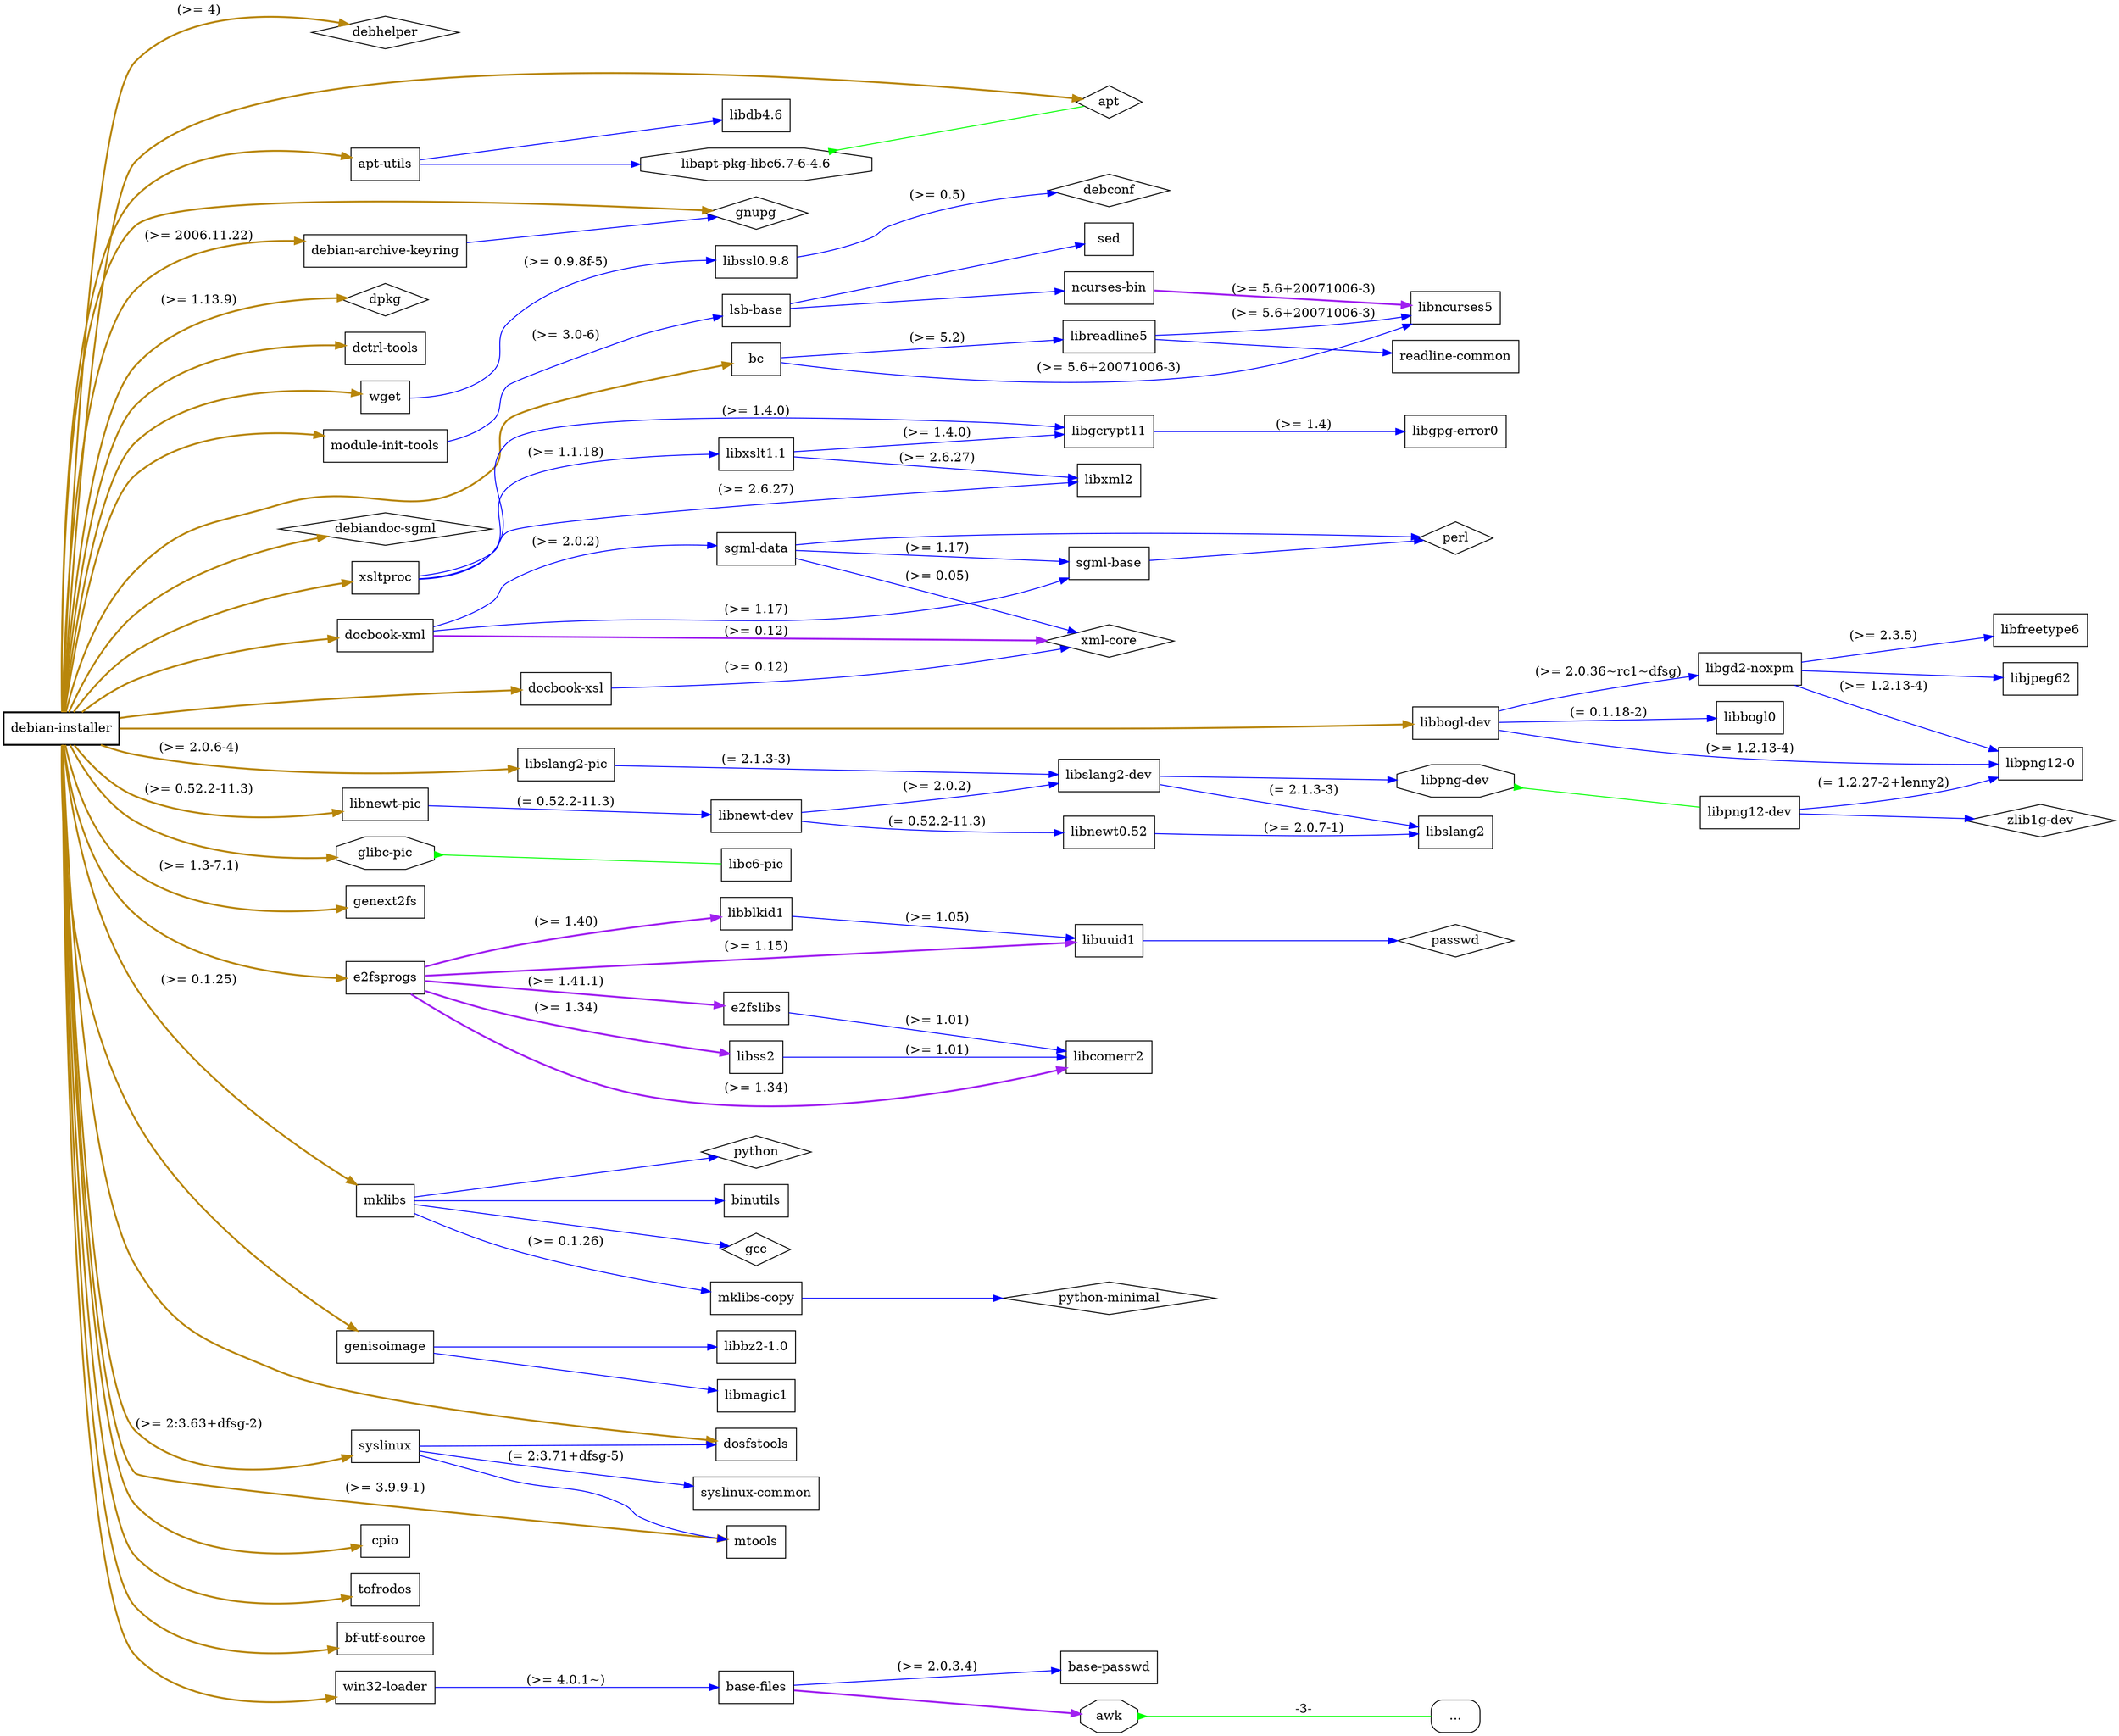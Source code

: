 digraph "debian-installer" {
	rankdir=LR;
	node [shape=box];
	"debian-installer" -> "debhelper" [color=darkgoldenrod,style=bold,label="(>= 4)"];
	"debian-installer" -> "apt" [color=darkgoldenrod,style=bold];
	"debian-installer" -> "apt-utils" [color=darkgoldenrod,style=bold];
	"apt-utils" -> "libapt-pkg-libc6.7-6-4.6" [color=blue];
	"libapt-pkg-libc6.7-6-4.6" -> "apt" [dir=back,arrowtail=inv,color=green];
	"libapt-pkg-libc6.7-6-4.6" [shape=octagon];
	"apt-utils" -> "libdb4.6" [color=blue];
	"debian-installer" -> "gnupg" [color=darkgoldenrod,style=bold];
	"debian-installer" -> "debian-archive-keyring" [color=darkgoldenrod,style=bold,label="(>= 2006.11.22)"];
	"debian-archive-keyring" -> "gnupg" [color=blue];
	"debian-installer" -> "dpkg" [color=darkgoldenrod,style=bold,label="(>= 1.13.9)"];
	"debian-installer" -> "dctrl-tools" [color=darkgoldenrod,style=bold];
	"debian-installer" -> "wget" [color=darkgoldenrod,style=bold];
	"wget" -> "libssl0.9.8" [color=blue,label="(>= 0.9.8f-5)"];
	"libssl0.9.8" -> "debconf" [color=blue,label="(>= 0.5)"];
	"debian-installer" -> "bc" [color=darkgoldenrod,style=bold];
	"bc" -> "libncurses5" [color=blue,label="(>= 5.6+20071006-3)"];
	"bc" -> "libreadline5" [color=blue,label="(>= 5.2)"];
	"libreadline5" -> "readline-common" [color=blue];
	"libreadline5" -> "libncurses5" [color=blue,label="(>= 5.6+20071006-3)"];
	"debian-installer" -> "debiandoc-sgml" [color=darkgoldenrod,style=bold];
	"debian-installer" -> "xsltproc" [color=darkgoldenrod,style=bold];
	"xsltproc" -> "libgcrypt11" [color=blue,label="(>= 1.4.0)"];
	"libgcrypt11" -> "libgpg-error0" [color=blue,label="(>= 1.4)"];
	"xsltproc" -> "libxml2" [color=blue,label="(>= 2.6.27)"];
	"xsltproc" -> "libxslt1.1" [color=blue,label="(>= 1.1.18)"];
	"libxslt1.1" -> "libgcrypt11" [color=blue,label="(>= 1.4.0)"];
	"libxslt1.1" -> "libxml2" [color=blue,label="(>= 2.6.27)"];
	"debian-installer" -> "docbook-xml" [color=darkgoldenrod,style=bold];
	"docbook-xml" -> "sgml-data" [color=blue,label="(>= 2.0.2)"];
	"sgml-data" -> "perl" [color=blue];
	"sgml-data" -> "xml-core" [color=blue,label="(>= 0.05)"];
	"sgml-data" -> "sgml-base" [color=blue,label="(>= 1.17)"];
	"sgml-base" -> "perl" [color=blue];
	"docbook-xml" -> "sgml-base" [color=blue,label="(>= 1.17)"];
	"docbook-xml" -> "xml-core" [color=purple,style=bold,label="(>= 0.12)"];
	"debian-installer" -> "docbook-xsl" [color=darkgoldenrod,style=bold];
	"docbook-xsl" -> "xml-core" [color=blue,label="(>= 0.12)"];
	"debian-installer" -> "libbogl-dev" [color=darkgoldenrod,style=bold];
	"libbogl-dev" -> "libbogl0" [color=blue,label="(= 0.1.18-2)"];
	"libbogl-dev" -> "libgd2-noxpm" [color=blue,label="(>= 2.0.36~rc1~dfsg)"];
	"libgd2-noxpm" -> "libfreetype6" [color=blue,label="(>= 2.3.5)"];
	"libgd2-noxpm" -> "libjpeg62" [color=blue];
	"libgd2-noxpm" -> "libpng12-0" [color=blue,label="(>= 1.2.13-4)"];
	"libbogl-dev" -> "libpng12-0" [color=blue,label="(>= 1.2.13-4)"];
	"debian-installer" -> "glibc-pic" [color=darkgoldenrod,style=bold];
	"glibc-pic" -> "libc6-pic" [dir=back,arrowtail=inv,color=green];
	"glibc-pic" [shape=octagon];
	"debian-installer" -> "libslang2-pic" [color=darkgoldenrod,style=bold,label="(>= 2.0.6-4)"];
	"libslang2-pic" -> "libslang2-dev" [color=blue,label="(= 2.1.3-3)"];
	"libslang2-dev" -> "libpng-dev" [color=blue];
	"libpng-dev" -> "libpng12-dev" [dir=back,arrowtail=inv,color=green];
	"libpng12-dev" -> "libpng12-0" [color=blue,label="(= 1.2.27-2+lenny2)"];
	"libpng12-dev" -> "zlib1g-dev" [color=blue];
	"libpng-dev" [shape=octagon];
	"libslang2-dev" -> "libslang2" [color=blue,label="(= 2.1.3-3)"];
	"debian-installer" -> "libnewt-pic" [color=darkgoldenrod,style=bold,label="(>= 0.52.2-11.3)"];
	"libnewt-pic" -> "libnewt-dev" [color=blue,label="(= 0.52.2-11.3)"];
	"libnewt-dev" -> "libslang2-dev" [color=blue,label="(>= 2.0.2)"];
	"libnewt-dev" -> "libnewt0.52" [color=blue,label="(= 0.52.2-11.3)"];
	"libnewt0.52" -> "libslang2" [color=blue,label="(>= 2.0.7-1)"];
	"debian-installer" -> "genext2fs" [color=darkgoldenrod,style=bold,label="(>= 1.3-7.1)"];
	"debian-installer" -> "e2fsprogs" [color=darkgoldenrod,style=bold];
	"e2fsprogs" -> "e2fslibs" [color=purple,style=bold,label="(>= 1.41.1)"];
	"e2fslibs" -> "libcomerr2" [color=blue,label="(>= 1.01)"];
	"e2fsprogs" -> "libblkid1" [color=purple,style=bold,label="(>= 1.40)"];
	"libblkid1" -> "libuuid1" [color=blue,label="(>= 1.05)"];
	"libuuid1" -> "passwd" [color=blue];
	"e2fsprogs" -> "libcomerr2" [color=purple,style=bold,label="(>= 1.34)"];
	"e2fsprogs" -> "libss2" [color=purple,style=bold,label="(>= 1.34)"];
	"libss2" -> "libcomerr2" [color=blue,label="(>= 1.01)"];
	"e2fsprogs" -> "libuuid1" [color=purple,style=bold,label="(>= 1.15)"];
	"debian-installer" -> "mklibs" [color=darkgoldenrod,style=bold,label="(>= 0.1.25)"];
	"mklibs" -> "python" [color=blue];
	"mklibs" -> "binutils" [color=blue];
	"mklibs" -> "gcc" [color=blue];
	"mklibs" -> "mklibs-copy" [color=blue,label="(>= 0.1.26)"];
	"mklibs-copy" -> "python-minimal" [color=blue];
	"debian-installer" -> "genisoimage" [color=darkgoldenrod,style=bold];
	"genisoimage" -> "libbz2-1.0" [color=blue];
	"genisoimage" -> "libmagic1" [color=blue];
	"debian-installer" -> "dosfstools" [color=darkgoldenrod,style=bold];
	"debian-installer" -> "cpio" [color=darkgoldenrod,style=bold];
	"debian-installer" -> "syslinux" [color=darkgoldenrod,style=bold,label="(>= 2:3.63+dfsg-2)"];
	"syslinux" -> "syslinux-common" [color=blue,label="(= 2:3.71+dfsg-5)"];
	"syslinux" -> "dosfstools" [color=blue];
	"syslinux" -> "mtools" [color=blue];
	"debian-installer" -> "tofrodos" [color=darkgoldenrod,style=bold];
	"debian-installer" -> "mtools" [color=darkgoldenrod,style=bold,label="(>= 3.9.9-1)"];
	"debian-installer" -> "module-init-tools" [color=darkgoldenrod,style=bold];
	"module-init-tools" -> "lsb-base" [color=blue,label="(>= 3.0-6)"];
	"lsb-base" -> "sed" [color=blue];
	"lsb-base" -> "ncurses-bin" [color=blue];
	"ncurses-bin" -> "libncurses5" [color=purple,style=bold,label="(>= 5.6+20071006-3)"];
	"debian-installer" -> "bf-utf-source" [color=darkgoldenrod,style=bold];
	"debian-installer" -> "win32-loader" [color=darkgoldenrod,style=bold];
	"win32-loader" -> "base-files" [color=blue,label="(>= 4.0.1~)"];
	"base-files" -> "base-passwd" [color=blue,label="(>= 2.0.3.4)"];
	"base-files" -> "awk" [color=purple,style=bold];
	"awk" -> "Pr_awk" [label="-3-",dir=back,arrowtail=inv,color=green];
	"Pr_awk" [label="...",style=rounded];
	"awk" [shape=octagon];
	"debian-installer" [style="setlinewidth(2)"]
	"apt" [shape=diamond];
	"debconf" [shape=diamond];
	"debhelper" [shape=diamond];
	"debiandoc-sgml" [shape=diamond];
	"dpkg" [shape=diamond];
	"gcc" [shape=diamond];
	"gnupg" [shape=diamond];
	"passwd" [shape=diamond];
	"perl" [shape=diamond];
	"python" [shape=diamond];
	"python-minimal" [shape=diamond];
	"xml-core" [shape=diamond];
	"zlib1g-dev" [shape=diamond];
}
// Excluded dependencies:
// libc-dev libc6 libc6-dev libgcc1 libstdc++6 zlib1g
